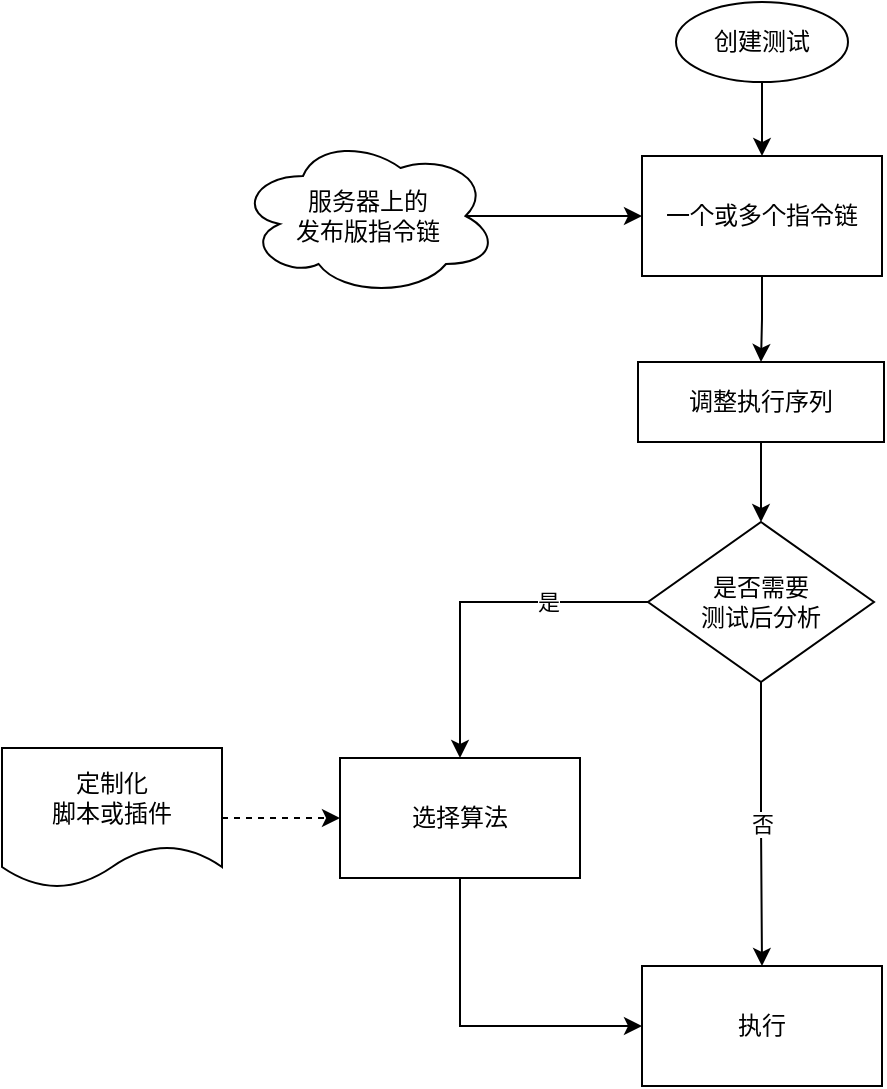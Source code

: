 <mxfile version="17.1.3" type="github">
  <diagram id="6HJbX8xjSHiphjpHN3d-" name="Page-1">
    <mxGraphModel dx="2062" dy="762" grid="1" gridSize="10" guides="1" tooltips="1" connect="1" arrows="1" fold="1" page="1" pageScale="1" pageWidth="827" pageHeight="1169" math="0" shadow="0">
      <root>
        <mxCell id="0" />
        <mxCell id="1" parent="0" />
        <mxCell id="1ClQActKmiOmDfNbaTkT-4" value="" style="edgeStyle=orthogonalEdgeStyle;rounded=0;orthogonalLoop=1;jettySize=auto;html=1;" parent="1" source="1ClQActKmiOmDfNbaTkT-2" target="1ClQActKmiOmDfNbaTkT-3" edge="1">
          <mxGeometry relative="1" as="geometry" />
        </mxCell>
        <mxCell id="1ClQActKmiOmDfNbaTkT-2" value="创建测试" style="ellipse;whiteSpace=wrap;html=1;" parent="1" vertex="1">
          <mxGeometry x="464" y="60" width="86" height="40" as="geometry" />
        </mxCell>
        <mxCell id="1ClQActKmiOmDfNbaTkT-6" value="" style="edgeStyle=orthogonalEdgeStyle;rounded=0;orthogonalLoop=1;jettySize=auto;html=1;" parent="1" source="1ClQActKmiOmDfNbaTkT-3" target="1ClQActKmiOmDfNbaTkT-5" edge="1">
          <mxGeometry relative="1" as="geometry" />
        </mxCell>
        <mxCell id="1ClQActKmiOmDfNbaTkT-3" value="一个或多个指令链" style="whiteSpace=wrap;html=1;" parent="1" vertex="1">
          <mxGeometry x="447" y="137" width="120" height="60" as="geometry" />
        </mxCell>
        <mxCell id="1ClQActKmiOmDfNbaTkT-8" value="" style="edgeStyle=orthogonalEdgeStyle;rounded=0;orthogonalLoop=1;jettySize=auto;html=1;" parent="1" source="1ClQActKmiOmDfNbaTkT-5" target="1ClQActKmiOmDfNbaTkT-7" edge="1">
          <mxGeometry relative="1" as="geometry" />
        </mxCell>
        <mxCell id="1ClQActKmiOmDfNbaTkT-5" value="调整执行序列" style="whiteSpace=wrap;html=1;" parent="1" vertex="1">
          <mxGeometry x="445" y="240" width="123" height="40" as="geometry" />
        </mxCell>
        <mxCell id="1ClQActKmiOmDfNbaTkT-10" value="否" style="edgeStyle=orthogonalEdgeStyle;rounded=0;orthogonalLoop=1;jettySize=auto;html=1;" parent="1" source="1ClQActKmiOmDfNbaTkT-7" target="1ClQActKmiOmDfNbaTkT-9" edge="1">
          <mxGeometry relative="1" as="geometry" />
        </mxCell>
        <mxCell id="1ClQActKmiOmDfNbaTkT-12" style="edgeStyle=orthogonalEdgeStyle;rounded=0;orthogonalLoop=1;jettySize=auto;html=1;exitX=0;exitY=0.5;exitDx=0;exitDy=0;entryX=0.5;entryY=0;entryDx=0;entryDy=0;" parent="1" source="1ClQActKmiOmDfNbaTkT-7" target="1ClQActKmiOmDfNbaTkT-11" edge="1">
          <mxGeometry relative="1" as="geometry" />
        </mxCell>
        <mxCell id="1ClQActKmiOmDfNbaTkT-13" value="是" style="edgeLabel;html=1;align=center;verticalAlign=middle;resizable=0;points=[];" parent="1ClQActKmiOmDfNbaTkT-12" vertex="1" connectable="0">
          <mxGeometry x="0.011" relative="1" as="geometry">
            <mxPoint x="37" as="offset" />
          </mxGeometry>
        </mxCell>
        <mxCell id="1ClQActKmiOmDfNbaTkT-7" value="是否需要&lt;br&gt;测试后分析" style="rhombus;whiteSpace=wrap;html=1;" parent="1" vertex="1">
          <mxGeometry x="450" y="320" width="113" height="80" as="geometry" />
        </mxCell>
        <mxCell id="1ClQActKmiOmDfNbaTkT-9" value="执行" style="rounded=0;whiteSpace=wrap;html=1;" parent="1" vertex="1">
          <mxGeometry x="447" y="542" width="120" height="60" as="geometry" />
        </mxCell>
        <mxCell id="1ClQActKmiOmDfNbaTkT-18" style="edgeStyle=orthogonalEdgeStyle;rounded=0;orthogonalLoop=1;jettySize=auto;html=1;exitX=0.5;exitY=1;exitDx=0;exitDy=0;entryX=0;entryY=0.5;entryDx=0;entryDy=0;" parent="1" source="1ClQActKmiOmDfNbaTkT-11" target="1ClQActKmiOmDfNbaTkT-9" edge="1">
          <mxGeometry relative="1" as="geometry" />
        </mxCell>
        <mxCell id="1ClQActKmiOmDfNbaTkT-11" value="选择算法" style="rounded=0;whiteSpace=wrap;html=1;" parent="1" vertex="1">
          <mxGeometry x="296" y="438" width="120" height="60" as="geometry" />
        </mxCell>
        <mxCell id="1ClQActKmiOmDfNbaTkT-17" value="" style="edgeStyle=orthogonalEdgeStyle;rounded=0;orthogonalLoop=1;jettySize=auto;html=1;dashed=1;" parent="1" source="1ClQActKmiOmDfNbaTkT-16" target="1ClQActKmiOmDfNbaTkT-11" edge="1">
          <mxGeometry relative="1" as="geometry" />
        </mxCell>
        <mxCell id="1ClQActKmiOmDfNbaTkT-16" value="&lt;span&gt;定制化&lt;/span&gt;&lt;br&gt;&lt;span&gt;脚本或插件&lt;/span&gt;" style="shape=document;whiteSpace=wrap;html=1;boundedLbl=1;" parent="1" vertex="1">
          <mxGeometry x="127" y="433" width="110" height="70" as="geometry" />
        </mxCell>
        <mxCell id="Mm4i9tupRKRqrrhl5522-1" style="edgeStyle=orthogonalEdgeStyle;rounded=0;orthogonalLoop=1;jettySize=auto;html=1;exitX=0.875;exitY=0.5;exitDx=0;exitDy=0;exitPerimeter=0;entryX=0;entryY=0.5;entryDx=0;entryDy=0;" edge="1" parent="1" source="1ClQActKmiOmDfNbaTkT-20" target="1ClQActKmiOmDfNbaTkT-3">
          <mxGeometry relative="1" as="geometry" />
        </mxCell>
        <mxCell id="1ClQActKmiOmDfNbaTkT-20" value="服务器上的&lt;br&gt;发布版指令链" style="ellipse;shape=cloud;whiteSpace=wrap;html=1;" parent="1" vertex="1">
          <mxGeometry x="245" y="127" width="130" height="80" as="geometry" />
        </mxCell>
      </root>
    </mxGraphModel>
  </diagram>
</mxfile>
